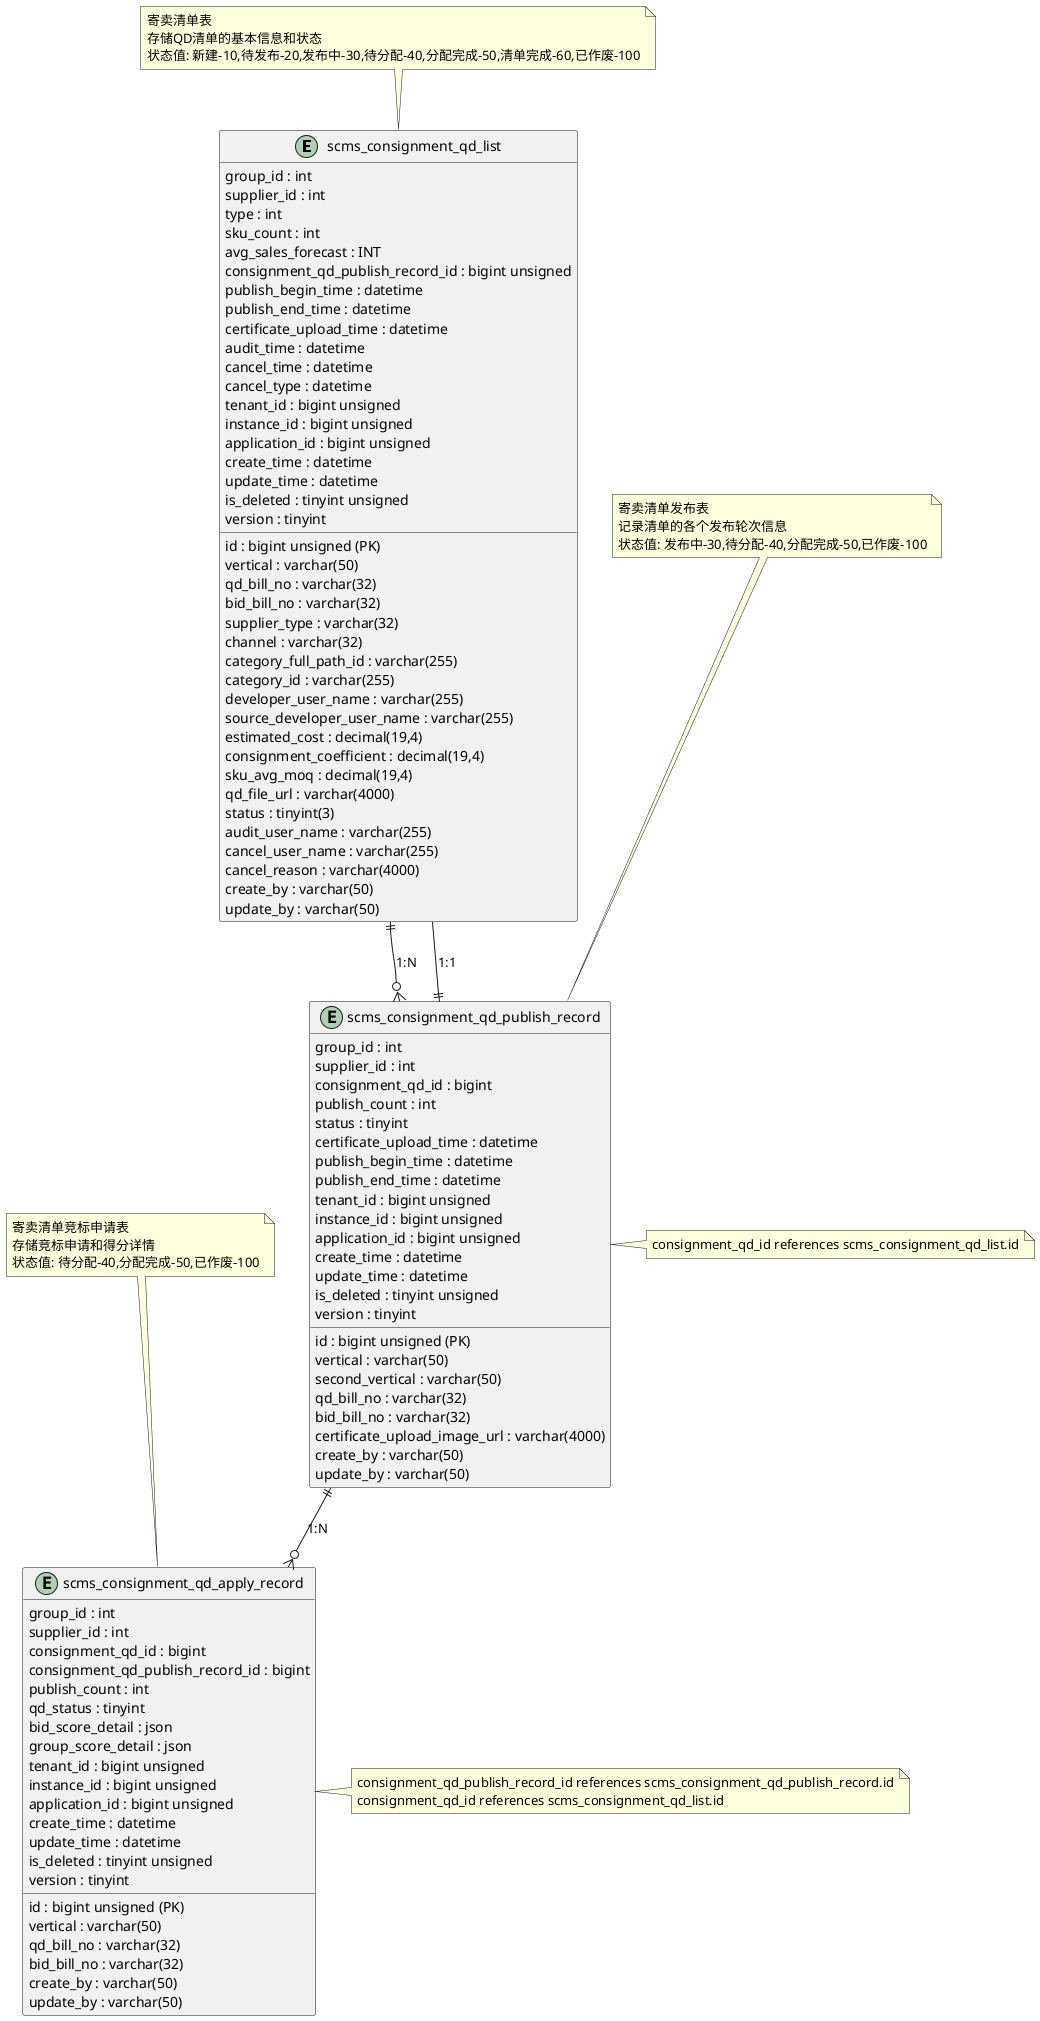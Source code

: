 @startuml

entity "scms_consignment_qd_list" as scms_consignment_qd_list {
    id : bigint unsigned (PK)
    group_id : int
    supplier_id : int
    vertical : varchar(50)
    qd_bill_no : varchar(32)
    bid_bill_no : varchar(32)
    type : int
    supplier_type : varchar(32)
    channel : varchar(32)
    category_full_path_id : varchar(255)
    category_id : varchar(255)
    developer_user_name : varchar(255)
    source_developer_user_name : varchar(255)
    sku_count : int
    estimated_cost : decimal(19,4)
    consignment_coefficient : decimal(19,4)
    avg_sales_forecast : INT
    sku_avg_moq : decimal(19,4)
    qd_file_url : varchar(4000)
    status : tinyint(3)
    consignment_qd_publish_record_id : bigint unsigned
    publish_begin_time : datetime
    publish_end_time : datetime
    certificate_upload_time : datetime
    audit_user_name : varchar(255)
    audit_time : datetime
    cancel_user_name : varchar(255)
    cancel_time : datetime
    cancel_type : datetime
    cancel_reason : varchar(4000)
    tenant_id : bigint unsigned
    instance_id : bigint unsigned
    application_id : bigint unsigned
    create_by : varchar(50)
    update_by : varchar(50)
    create_time : datetime
    update_time : datetime
    is_deleted : tinyint unsigned
    version : tinyint
}

entity "scms_consignment_qd_publish_record" as scms_consignment_qd_publish_record {
    id : bigint unsigned (PK)
    group_id : int
    supplier_id : int
    vertical : varchar(50)
    second_vertical : varchar(50)
    consignment_qd_id : bigint
    qd_bill_no : varchar(32)
    bid_bill_no : varchar(32)
    publish_count : int
    status : tinyint
    certificate_upload_image_url : varchar(4000)
    certificate_upload_time : datetime
    publish_begin_time : datetime
    publish_end_time : datetime
    tenant_id : bigint unsigned
    instance_id : bigint unsigned
    application_id : bigint unsigned
    create_by : varchar(50)
    update_by : varchar(50)
    create_time : datetime
    update_time : datetime
    is_deleted : tinyint unsigned
    version : tinyint
}

entity "scms_consignment_qd_apply_record" as scms_consignment_qd_apply_record {
    id : bigint unsigned (PK)
    group_id : int
    supplier_id : int
    vertical : varchar(50)
    qd_bill_no : varchar(32)
    bid_bill_no : varchar(32)
    consignment_qd_id : bigint
    consignment_qd_publish_record_id : bigint
    publish_count : int
    qd_status : tinyint
    bid_score_detail : json
    group_score_detail : json
    tenant_id : bigint unsigned
    instance_id : bigint unsigned
    application_id : bigint unsigned
    create_by : varchar(50)
    update_by : varchar(50)
    create_time : datetime
    update_time : datetime
    is_deleted : tinyint unsigned
    version : tinyint
}

' 定义实体间的关系
scms_consignment_qd_list ||--o{ scms_consignment_qd_publish_record : "1:N"
scms_consignment_qd_list --|| scms_consignment_qd_publish_record : "1:1"
scms_consignment_qd_publish_record ||--o{ scms_consignment_qd_apply_record : "1:N"

' 添加外键关系说明
note right of scms_consignment_qd_publish_record
  consignment_qd_id references scms_consignment_qd_list.id
end note

note right of scms_consignment_qd_apply_record
  consignment_qd_publish_record_id references scms_consignment_qd_publish_record.id
  consignment_qd_id references scms_consignment_qd_list.id
end note

note top of scms_consignment_qd_list
  寄卖清单表
  存储QD清单的基本信息和状态
  状态值: 新建-10,待发布-20,发布中-30,待分配-40,分配完成-50,清单完成-60,已作废-100
end note

note top of scms_consignment_qd_publish_record
  寄卖清单发布表
  记录清单的各个发布轮次信息
  状态值: 发布中-30,待分配-40,分配完成-50,已作废-100
end note

note top of scms_consignment_qd_apply_record
  寄卖清单竞标申请表
  存储竞标申请和得分详情
  状态值: 待分配-40,分配完成-50,已作废-100
end note

@enduml
